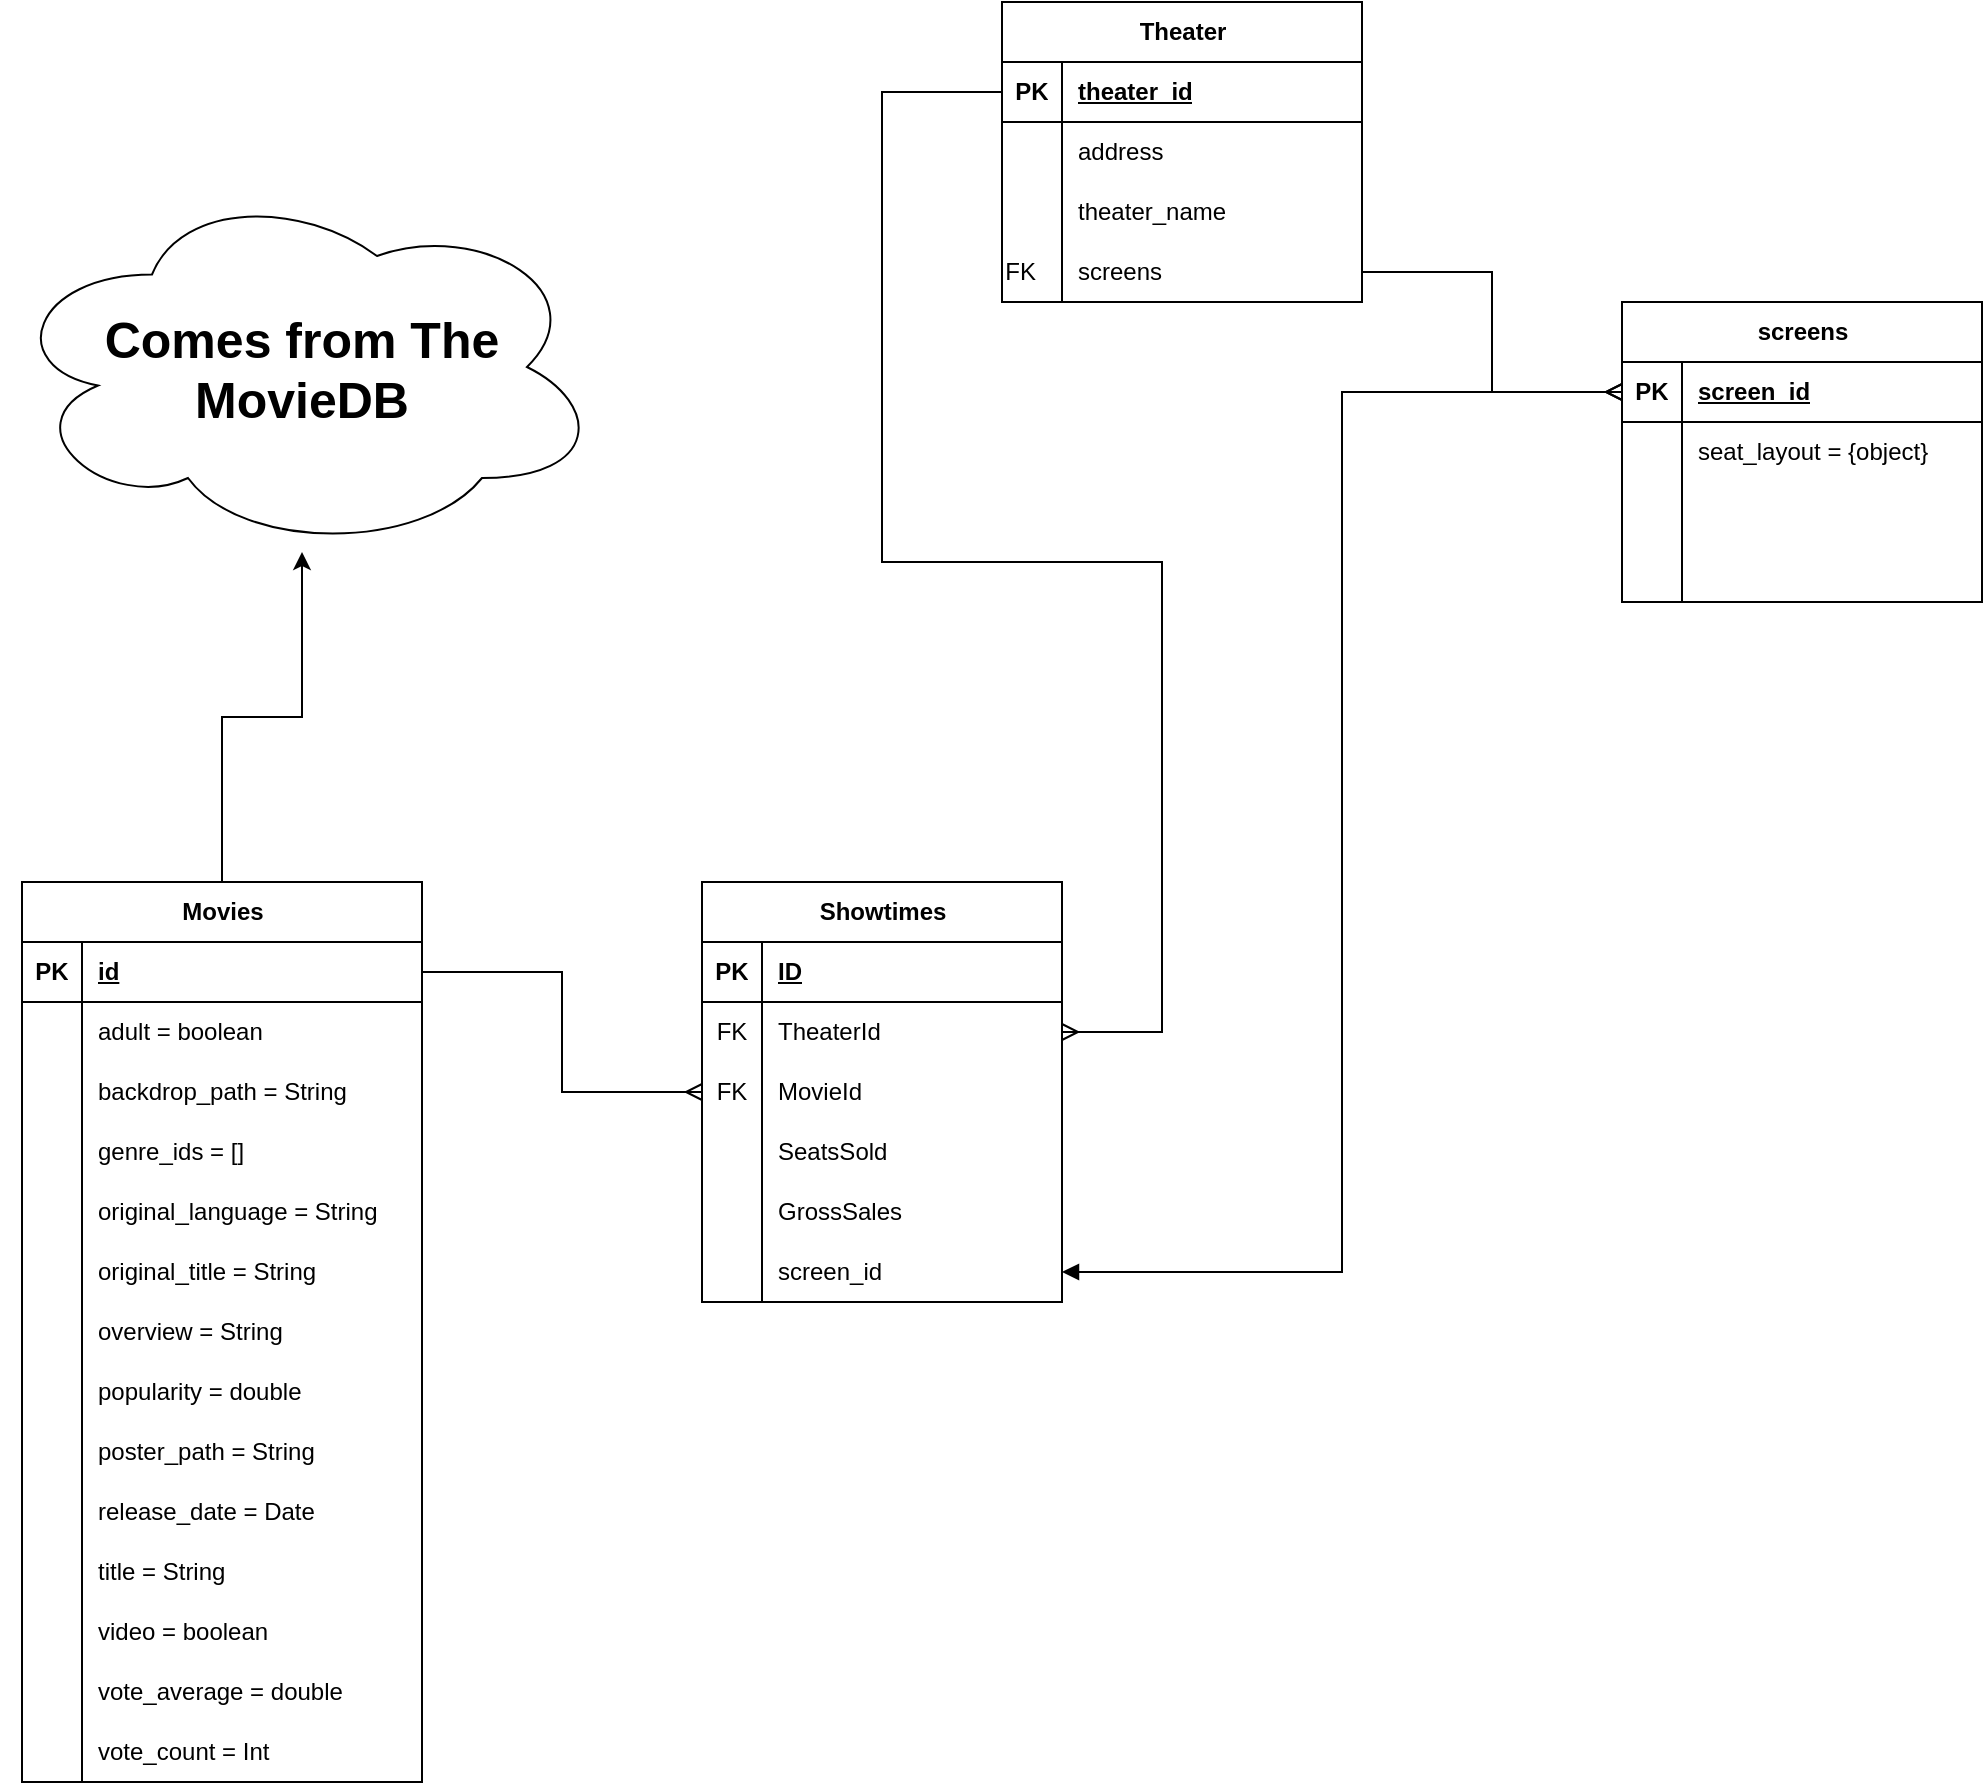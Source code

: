 <mxfile version="24.2.5" type="device">
  <diagram name="Page-1" id="QpvWh_QjwEWvt12I-sZH">
    <mxGraphModel dx="4634" dy="1267" grid="0" gridSize="10" guides="1" tooltips="1" connect="1" arrows="1" fold="1" page="0" pageScale="1" pageWidth="850" pageHeight="1100" background="none" math="0" shadow="0">
      <root>
        <mxCell id="0" />
        <mxCell id="1" parent="0" />
        <mxCell id="s5qVHRMN2HuCOGsl6gpv-1" value="Showtimes" style="shape=table;startSize=30;container=1;collapsible=1;childLayout=tableLayout;fixedRows=1;rowLines=0;fontStyle=1;align=center;resizeLast=1;html=1;" parent="1" vertex="1">
          <mxGeometry x="410" y="460" width="180" height="210" as="geometry">
            <mxRectangle x="340" y="310" width="100" height="30" as="alternateBounds" />
          </mxGeometry>
        </mxCell>
        <mxCell id="s5qVHRMN2HuCOGsl6gpv-2" value="" style="shape=tableRow;horizontal=0;startSize=0;swimlaneHead=0;swimlaneBody=0;fillColor=none;collapsible=0;dropTarget=0;points=[[0,0.5],[1,0.5]];portConstraint=eastwest;top=0;left=0;right=0;bottom=1;" parent="s5qVHRMN2HuCOGsl6gpv-1" vertex="1">
          <mxGeometry y="30" width="180" height="30" as="geometry" />
        </mxCell>
        <mxCell id="s5qVHRMN2HuCOGsl6gpv-3" value="PK" style="shape=partialRectangle;connectable=0;fillColor=none;top=0;left=0;bottom=0;right=0;fontStyle=1;overflow=hidden;whiteSpace=wrap;html=1;" parent="s5qVHRMN2HuCOGsl6gpv-2" vertex="1">
          <mxGeometry width="30" height="30" as="geometry">
            <mxRectangle width="30" height="30" as="alternateBounds" />
          </mxGeometry>
        </mxCell>
        <mxCell id="s5qVHRMN2HuCOGsl6gpv-4" value="ID" style="shape=partialRectangle;connectable=0;fillColor=none;top=0;left=0;bottom=0;right=0;align=left;spacingLeft=6;fontStyle=5;overflow=hidden;whiteSpace=wrap;html=1;" parent="s5qVHRMN2HuCOGsl6gpv-2" vertex="1">
          <mxGeometry x="30" width="150" height="30" as="geometry">
            <mxRectangle width="150" height="30" as="alternateBounds" />
          </mxGeometry>
        </mxCell>
        <mxCell id="s5qVHRMN2HuCOGsl6gpv-5" value="" style="shape=tableRow;horizontal=0;startSize=0;swimlaneHead=0;swimlaneBody=0;fillColor=none;collapsible=0;dropTarget=0;points=[[0,0.5],[1,0.5]];portConstraint=eastwest;top=0;left=0;right=0;bottom=0;" parent="s5qVHRMN2HuCOGsl6gpv-1" vertex="1">
          <mxGeometry y="60" width="180" height="30" as="geometry" />
        </mxCell>
        <mxCell id="s5qVHRMN2HuCOGsl6gpv-6" value="FK" style="shape=partialRectangle;connectable=0;fillColor=none;top=0;left=0;bottom=0;right=0;editable=1;overflow=hidden;whiteSpace=wrap;html=1;" parent="s5qVHRMN2HuCOGsl6gpv-5" vertex="1">
          <mxGeometry width="30" height="30" as="geometry">
            <mxRectangle width="30" height="30" as="alternateBounds" />
          </mxGeometry>
        </mxCell>
        <mxCell id="s5qVHRMN2HuCOGsl6gpv-7" value="TheaterId" style="shape=partialRectangle;connectable=0;fillColor=none;top=0;left=0;bottom=0;right=0;align=left;spacingLeft=6;overflow=hidden;whiteSpace=wrap;html=1;" parent="s5qVHRMN2HuCOGsl6gpv-5" vertex="1">
          <mxGeometry x="30" width="150" height="30" as="geometry">
            <mxRectangle width="150" height="30" as="alternateBounds" />
          </mxGeometry>
        </mxCell>
        <mxCell id="s5qVHRMN2HuCOGsl6gpv-8" value="" style="shape=tableRow;horizontal=0;startSize=0;swimlaneHead=0;swimlaneBody=0;fillColor=none;collapsible=0;dropTarget=0;points=[[0,0.5],[1,0.5]];portConstraint=eastwest;top=0;left=0;right=0;bottom=0;" parent="s5qVHRMN2HuCOGsl6gpv-1" vertex="1">
          <mxGeometry y="90" width="180" height="30" as="geometry" />
        </mxCell>
        <mxCell id="s5qVHRMN2HuCOGsl6gpv-9" value="FK" style="shape=partialRectangle;connectable=0;fillColor=none;top=0;left=0;bottom=0;right=0;editable=1;overflow=hidden;whiteSpace=wrap;html=1;" parent="s5qVHRMN2HuCOGsl6gpv-8" vertex="1">
          <mxGeometry width="30" height="30" as="geometry">
            <mxRectangle width="30" height="30" as="alternateBounds" />
          </mxGeometry>
        </mxCell>
        <mxCell id="s5qVHRMN2HuCOGsl6gpv-10" value="MovieId" style="shape=partialRectangle;connectable=0;fillColor=none;top=0;left=0;bottom=0;right=0;align=left;spacingLeft=6;overflow=hidden;whiteSpace=wrap;html=1;" parent="s5qVHRMN2HuCOGsl6gpv-8" vertex="1">
          <mxGeometry x="30" width="150" height="30" as="geometry">
            <mxRectangle width="150" height="30" as="alternateBounds" />
          </mxGeometry>
        </mxCell>
        <object label="" Theater="" id="s5qVHRMN2HuCOGsl6gpv-11">
          <mxCell style="shape=tableRow;horizontal=0;startSize=0;swimlaneHead=0;swimlaneBody=0;fillColor=none;collapsible=0;dropTarget=0;points=[[0,0.5],[1,0.5]];portConstraint=eastwest;top=0;left=0;right=0;bottom=0;" parent="s5qVHRMN2HuCOGsl6gpv-1" vertex="1">
            <mxGeometry y="120" width="180" height="30" as="geometry" />
          </mxCell>
        </object>
        <mxCell id="s5qVHRMN2HuCOGsl6gpv-12" value="" style="shape=partialRectangle;connectable=0;fillColor=none;top=0;left=0;bottom=0;right=0;editable=1;overflow=hidden;whiteSpace=wrap;html=1;" parent="s5qVHRMN2HuCOGsl6gpv-11" vertex="1">
          <mxGeometry width="30" height="30" as="geometry">
            <mxRectangle width="30" height="30" as="alternateBounds" />
          </mxGeometry>
        </mxCell>
        <mxCell id="s5qVHRMN2HuCOGsl6gpv-13" value="SeatsSold" style="shape=partialRectangle;connectable=0;fillColor=none;top=0;left=0;bottom=0;right=0;align=left;spacingLeft=6;overflow=hidden;whiteSpace=wrap;html=1;" parent="s5qVHRMN2HuCOGsl6gpv-11" vertex="1">
          <mxGeometry x="30" width="150" height="30" as="geometry">
            <mxRectangle width="150" height="30" as="alternateBounds" />
          </mxGeometry>
        </mxCell>
        <object label="" Theater="" id="s5qVHRMN2HuCOGsl6gpv-28">
          <mxCell style="shape=tableRow;horizontal=0;startSize=0;swimlaneHead=0;swimlaneBody=0;fillColor=none;collapsible=0;dropTarget=0;points=[[0,0.5],[1,0.5]];portConstraint=eastwest;top=0;left=0;right=0;bottom=0;" parent="s5qVHRMN2HuCOGsl6gpv-1" vertex="1">
            <mxGeometry y="150" width="180" height="30" as="geometry" />
          </mxCell>
        </object>
        <mxCell id="s5qVHRMN2HuCOGsl6gpv-29" value="" style="shape=partialRectangle;connectable=0;fillColor=none;top=0;left=0;bottom=0;right=0;editable=1;overflow=hidden;whiteSpace=wrap;html=1;" parent="s5qVHRMN2HuCOGsl6gpv-28" vertex="1">
          <mxGeometry width="30" height="30" as="geometry">
            <mxRectangle width="30" height="30" as="alternateBounds" />
          </mxGeometry>
        </mxCell>
        <mxCell id="s5qVHRMN2HuCOGsl6gpv-30" value="GrossSales" style="shape=partialRectangle;connectable=0;fillColor=none;top=0;left=0;bottom=0;right=0;align=left;spacingLeft=6;overflow=hidden;whiteSpace=wrap;html=1;" parent="s5qVHRMN2HuCOGsl6gpv-28" vertex="1">
          <mxGeometry x="30" width="150" height="30" as="geometry">
            <mxRectangle width="150" height="30" as="alternateBounds" />
          </mxGeometry>
        </mxCell>
        <object label="" Theater="" id="s5qVHRMN2HuCOGsl6gpv-97">
          <mxCell style="shape=tableRow;horizontal=0;startSize=0;swimlaneHead=0;swimlaneBody=0;fillColor=none;collapsible=0;dropTarget=0;points=[[0,0.5],[1,0.5]];portConstraint=eastwest;top=0;left=0;right=0;bottom=0;" parent="s5qVHRMN2HuCOGsl6gpv-1" vertex="1">
            <mxGeometry y="180" width="180" height="30" as="geometry" />
          </mxCell>
        </object>
        <mxCell id="s5qVHRMN2HuCOGsl6gpv-98" value="" style="shape=partialRectangle;connectable=0;fillColor=none;top=0;left=0;bottom=0;right=0;editable=1;overflow=hidden;whiteSpace=wrap;html=1;" parent="s5qVHRMN2HuCOGsl6gpv-97" vertex="1">
          <mxGeometry width="30" height="30" as="geometry">
            <mxRectangle width="30" height="30" as="alternateBounds" />
          </mxGeometry>
        </mxCell>
        <mxCell id="s5qVHRMN2HuCOGsl6gpv-99" value="screen_id" style="shape=partialRectangle;connectable=0;fillColor=none;top=0;left=0;bottom=0;right=0;align=left;spacingLeft=6;overflow=hidden;whiteSpace=wrap;html=1;" parent="s5qVHRMN2HuCOGsl6gpv-97" vertex="1">
          <mxGeometry x="30" width="150" height="30" as="geometry">
            <mxRectangle width="150" height="30" as="alternateBounds" />
          </mxGeometry>
        </mxCell>
        <mxCell id="s5qVHRMN2HuCOGsl6gpv-118" value="" style="edgeStyle=orthogonalEdgeStyle;rounded=0;orthogonalLoop=1;jettySize=auto;html=1;" parent="1" source="s5qVHRMN2HuCOGsl6gpv-14" target="s5qVHRMN2HuCOGsl6gpv-117" edge="1">
          <mxGeometry relative="1" as="geometry" />
        </mxCell>
        <mxCell id="s5qVHRMN2HuCOGsl6gpv-14" value="Movies" style="shape=table;startSize=30;container=1;collapsible=1;childLayout=tableLayout;fixedRows=1;rowLines=0;fontStyle=1;align=center;resizeLast=1;html=1;" parent="1" vertex="1">
          <mxGeometry x="70" y="460" width="200" height="450" as="geometry">
            <mxRectangle x="340" y="310" width="100" height="30" as="alternateBounds" />
          </mxGeometry>
        </mxCell>
        <mxCell id="s5qVHRMN2HuCOGsl6gpv-15" value="" style="shape=tableRow;horizontal=0;startSize=0;swimlaneHead=0;swimlaneBody=0;fillColor=none;collapsible=0;dropTarget=0;points=[[0,0.5],[1,0.5]];portConstraint=eastwest;top=0;left=0;right=0;bottom=1;" parent="s5qVHRMN2HuCOGsl6gpv-14" vertex="1">
          <mxGeometry y="30" width="200" height="30" as="geometry" />
        </mxCell>
        <mxCell id="s5qVHRMN2HuCOGsl6gpv-16" value="PK" style="shape=partialRectangle;connectable=0;fillColor=none;top=0;left=0;bottom=0;right=0;fontStyle=1;overflow=hidden;whiteSpace=wrap;html=1;" parent="s5qVHRMN2HuCOGsl6gpv-15" vertex="1">
          <mxGeometry width="30" height="30" as="geometry">
            <mxRectangle width="30" height="30" as="alternateBounds" />
          </mxGeometry>
        </mxCell>
        <mxCell id="s5qVHRMN2HuCOGsl6gpv-17" value="id" style="shape=partialRectangle;connectable=0;fillColor=none;top=0;left=0;bottom=0;right=0;align=left;spacingLeft=6;fontStyle=5;overflow=hidden;whiteSpace=wrap;html=1;" parent="s5qVHRMN2HuCOGsl6gpv-15" vertex="1">
          <mxGeometry x="30" width="170" height="30" as="geometry">
            <mxRectangle width="170" height="30" as="alternateBounds" />
          </mxGeometry>
        </mxCell>
        <mxCell id="s5qVHRMN2HuCOGsl6gpv-18" value="" style="shape=tableRow;horizontal=0;startSize=0;swimlaneHead=0;swimlaneBody=0;fillColor=none;collapsible=0;dropTarget=0;points=[[0,0.5],[1,0.5]];portConstraint=eastwest;top=0;left=0;right=0;bottom=0;" parent="s5qVHRMN2HuCOGsl6gpv-14" vertex="1">
          <mxGeometry y="60" width="200" height="30" as="geometry" />
        </mxCell>
        <mxCell id="s5qVHRMN2HuCOGsl6gpv-19" value="" style="shape=partialRectangle;connectable=0;fillColor=none;top=0;left=0;bottom=0;right=0;editable=1;overflow=hidden;whiteSpace=wrap;html=1;" parent="s5qVHRMN2HuCOGsl6gpv-18" vertex="1">
          <mxGeometry width="30" height="30" as="geometry">
            <mxRectangle width="30" height="30" as="alternateBounds" />
          </mxGeometry>
        </mxCell>
        <mxCell id="s5qVHRMN2HuCOGsl6gpv-20" value="adult = boolean" style="shape=partialRectangle;connectable=0;fillColor=none;top=0;left=0;bottom=0;right=0;align=left;spacingLeft=6;overflow=hidden;whiteSpace=wrap;html=1;" parent="s5qVHRMN2HuCOGsl6gpv-18" vertex="1">
          <mxGeometry x="30" width="170" height="30" as="geometry">
            <mxRectangle width="170" height="30" as="alternateBounds" />
          </mxGeometry>
        </mxCell>
        <mxCell id="s5qVHRMN2HuCOGsl6gpv-21" value="" style="shape=tableRow;horizontal=0;startSize=0;swimlaneHead=0;swimlaneBody=0;fillColor=none;collapsible=0;dropTarget=0;points=[[0,0.5],[1,0.5]];portConstraint=eastwest;top=0;left=0;right=0;bottom=0;" parent="s5qVHRMN2HuCOGsl6gpv-14" vertex="1">
          <mxGeometry y="90" width="200" height="30" as="geometry" />
        </mxCell>
        <mxCell id="s5qVHRMN2HuCOGsl6gpv-22" value="" style="shape=partialRectangle;connectable=0;fillColor=none;top=0;left=0;bottom=0;right=0;editable=1;overflow=hidden;whiteSpace=wrap;html=1;" parent="s5qVHRMN2HuCOGsl6gpv-21" vertex="1">
          <mxGeometry width="30" height="30" as="geometry">
            <mxRectangle width="30" height="30" as="alternateBounds" />
          </mxGeometry>
        </mxCell>
        <mxCell id="s5qVHRMN2HuCOGsl6gpv-23" value="backdrop_path = String" style="shape=partialRectangle;connectable=0;fillColor=none;top=0;left=0;bottom=0;right=0;align=left;spacingLeft=6;overflow=hidden;whiteSpace=wrap;html=1;" parent="s5qVHRMN2HuCOGsl6gpv-21" vertex="1">
          <mxGeometry x="30" width="170" height="30" as="geometry">
            <mxRectangle width="170" height="30" as="alternateBounds" />
          </mxGeometry>
        </mxCell>
        <object label="" Theater="" id="s5qVHRMN2HuCOGsl6gpv-24">
          <mxCell style="shape=tableRow;horizontal=0;startSize=0;swimlaneHead=0;swimlaneBody=0;fillColor=none;collapsible=0;dropTarget=0;points=[[0,0.5],[1,0.5]];portConstraint=eastwest;top=0;left=0;right=0;bottom=0;" parent="s5qVHRMN2HuCOGsl6gpv-14" vertex="1">
            <mxGeometry y="120" width="200" height="30" as="geometry" />
          </mxCell>
        </object>
        <mxCell id="s5qVHRMN2HuCOGsl6gpv-25" value="" style="shape=partialRectangle;connectable=0;fillColor=none;top=0;left=0;bottom=0;right=0;editable=1;overflow=hidden;whiteSpace=wrap;html=1;" parent="s5qVHRMN2HuCOGsl6gpv-24" vertex="1">
          <mxGeometry width="30" height="30" as="geometry">
            <mxRectangle width="30" height="30" as="alternateBounds" />
          </mxGeometry>
        </mxCell>
        <mxCell id="s5qVHRMN2HuCOGsl6gpv-26" value="genre_ids = []" style="shape=partialRectangle;connectable=0;fillColor=none;top=0;left=0;bottom=0;right=0;align=left;spacingLeft=6;overflow=hidden;whiteSpace=wrap;html=1;" parent="s5qVHRMN2HuCOGsl6gpv-24" vertex="1">
          <mxGeometry x="30" width="170" height="30" as="geometry">
            <mxRectangle width="170" height="30" as="alternateBounds" />
          </mxGeometry>
        </mxCell>
        <object label="" Theater="" id="s5qVHRMN2HuCOGsl6gpv-31">
          <mxCell style="shape=tableRow;horizontal=0;startSize=0;swimlaneHead=0;swimlaneBody=0;fillColor=none;collapsible=0;dropTarget=0;points=[[0,0.5],[1,0.5]];portConstraint=eastwest;top=0;left=0;right=0;bottom=0;" parent="s5qVHRMN2HuCOGsl6gpv-14" vertex="1">
            <mxGeometry y="150" width="200" height="30" as="geometry" />
          </mxCell>
        </object>
        <mxCell id="s5qVHRMN2HuCOGsl6gpv-32" value="" style="shape=partialRectangle;connectable=0;fillColor=none;top=0;left=0;bottom=0;right=0;editable=1;overflow=hidden;whiteSpace=wrap;html=1;" parent="s5qVHRMN2HuCOGsl6gpv-31" vertex="1">
          <mxGeometry width="30" height="30" as="geometry">
            <mxRectangle width="30" height="30" as="alternateBounds" />
          </mxGeometry>
        </mxCell>
        <mxCell id="s5qVHRMN2HuCOGsl6gpv-33" value="original_language = String" style="shape=partialRectangle;connectable=0;fillColor=none;top=0;left=0;bottom=0;right=0;align=left;spacingLeft=6;overflow=hidden;whiteSpace=wrap;html=1;" parent="s5qVHRMN2HuCOGsl6gpv-31" vertex="1">
          <mxGeometry x="30" width="170" height="30" as="geometry">
            <mxRectangle width="170" height="30" as="alternateBounds" />
          </mxGeometry>
        </mxCell>
        <object label="" Theater="" id="s5qVHRMN2HuCOGsl6gpv-34">
          <mxCell style="shape=tableRow;horizontal=0;startSize=0;swimlaneHead=0;swimlaneBody=0;fillColor=none;collapsible=0;dropTarget=0;points=[[0,0.5],[1,0.5]];portConstraint=eastwest;top=0;left=0;right=0;bottom=0;" parent="s5qVHRMN2HuCOGsl6gpv-14" vertex="1">
            <mxGeometry y="180" width="200" height="30" as="geometry" />
          </mxCell>
        </object>
        <mxCell id="s5qVHRMN2HuCOGsl6gpv-35" value="" style="shape=partialRectangle;connectable=0;fillColor=none;top=0;left=0;bottom=0;right=0;editable=1;overflow=hidden;whiteSpace=wrap;html=1;" parent="s5qVHRMN2HuCOGsl6gpv-34" vertex="1">
          <mxGeometry width="30" height="30" as="geometry">
            <mxRectangle width="30" height="30" as="alternateBounds" />
          </mxGeometry>
        </mxCell>
        <mxCell id="s5qVHRMN2HuCOGsl6gpv-36" value="original_title = String" style="shape=partialRectangle;connectable=0;fillColor=none;top=0;left=0;bottom=0;right=0;align=left;spacingLeft=6;overflow=hidden;whiteSpace=wrap;html=1;" parent="s5qVHRMN2HuCOGsl6gpv-34" vertex="1">
          <mxGeometry x="30" width="170" height="30" as="geometry">
            <mxRectangle width="170" height="30" as="alternateBounds" />
          </mxGeometry>
        </mxCell>
        <object label="" Theater="" id="s5qVHRMN2HuCOGsl6gpv-37">
          <mxCell style="shape=tableRow;horizontal=0;startSize=0;swimlaneHead=0;swimlaneBody=0;fillColor=none;collapsible=0;dropTarget=0;points=[[0,0.5],[1,0.5]];portConstraint=eastwest;top=0;left=0;right=0;bottom=0;" parent="s5qVHRMN2HuCOGsl6gpv-14" vertex="1">
            <mxGeometry y="210" width="200" height="30" as="geometry" />
          </mxCell>
        </object>
        <mxCell id="s5qVHRMN2HuCOGsl6gpv-38" value="" style="shape=partialRectangle;connectable=0;fillColor=none;top=0;left=0;bottom=0;right=0;editable=1;overflow=hidden;whiteSpace=wrap;html=1;" parent="s5qVHRMN2HuCOGsl6gpv-37" vertex="1">
          <mxGeometry width="30" height="30" as="geometry">
            <mxRectangle width="30" height="30" as="alternateBounds" />
          </mxGeometry>
        </mxCell>
        <mxCell id="s5qVHRMN2HuCOGsl6gpv-39" value="overview = String" style="shape=partialRectangle;connectable=0;fillColor=none;top=0;left=0;bottom=0;right=0;align=left;spacingLeft=6;overflow=hidden;whiteSpace=wrap;html=1;" parent="s5qVHRMN2HuCOGsl6gpv-37" vertex="1">
          <mxGeometry x="30" width="170" height="30" as="geometry">
            <mxRectangle width="170" height="30" as="alternateBounds" />
          </mxGeometry>
        </mxCell>
        <object label="" Theater="" id="s5qVHRMN2HuCOGsl6gpv-40">
          <mxCell style="shape=tableRow;horizontal=0;startSize=0;swimlaneHead=0;swimlaneBody=0;fillColor=none;collapsible=0;dropTarget=0;points=[[0,0.5],[1,0.5]];portConstraint=eastwest;top=0;left=0;right=0;bottom=0;" parent="s5qVHRMN2HuCOGsl6gpv-14" vertex="1">
            <mxGeometry y="240" width="200" height="30" as="geometry" />
          </mxCell>
        </object>
        <mxCell id="s5qVHRMN2HuCOGsl6gpv-41" value="" style="shape=partialRectangle;connectable=0;fillColor=none;top=0;left=0;bottom=0;right=0;editable=1;overflow=hidden;whiteSpace=wrap;html=1;" parent="s5qVHRMN2HuCOGsl6gpv-40" vertex="1">
          <mxGeometry width="30" height="30" as="geometry">
            <mxRectangle width="30" height="30" as="alternateBounds" />
          </mxGeometry>
        </mxCell>
        <mxCell id="s5qVHRMN2HuCOGsl6gpv-42" value="popularity = double" style="shape=partialRectangle;connectable=0;fillColor=none;top=0;left=0;bottom=0;right=0;align=left;spacingLeft=6;overflow=hidden;whiteSpace=wrap;html=1;" parent="s5qVHRMN2HuCOGsl6gpv-40" vertex="1">
          <mxGeometry x="30" width="170" height="30" as="geometry">
            <mxRectangle width="170" height="30" as="alternateBounds" />
          </mxGeometry>
        </mxCell>
        <object label="" Theater="" id="s5qVHRMN2HuCOGsl6gpv-43">
          <mxCell style="shape=tableRow;horizontal=0;startSize=0;swimlaneHead=0;swimlaneBody=0;fillColor=none;collapsible=0;dropTarget=0;points=[[0,0.5],[1,0.5]];portConstraint=eastwest;top=0;left=0;right=0;bottom=0;" parent="s5qVHRMN2HuCOGsl6gpv-14" vertex="1">
            <mxGeometry y="270" width="200" height="30" as="geometry" />
          </mxCell>
        </object>
        <mxCell id="s5qVHRMN2HuCOGsl6gpv-44" value="" style="shape=partialRectangle;connectable=0;fillColor=none;top=0;left=0;bottom=0;right=0;editable=1;overflow=hidden;whiteSpace=wrap;html=1;" parent="s5qVHRMN2HuCOGsl6gpv-43" vertex="1">
          <mxGeometry width="30" height="30" as="geometry">
            <mxRectangle width="30" height="30" as="alternateBounds" />
          </mxGeometry>
        </mxCell>
        <mxCell id="s5qVHRMN2HuCOGsl6gpv-45" value="poster_path = String" style="shape=partialRectangle;connectable=0;fillColor=none;top=0;left=0;bottom=0;right=0;align=left;spacingLeft=6;overflow=hidden;whiteSpace=wrap;html=1;" parent="s5qVHRMN2HuCOGsl6gpv-43" vertex="1">
          <mxGeometry x="30" width="170" height="30" as="geometry">
            <mxRectangle width="170" height="30" as="alternateBounds" />
          </mxGeometry>
        </mxCell>
        <object label="" Theater="" id="s5qVHRMN2HuCOGsl6gpv-46">
          <mxCell style="shape=tableRow;horizontal=0;startSize=0;swimlaneHead=0;swimlaneBody=0;fillColor=none;collapsible=0;dropTarget=0;points=[[0,0.5],[1,0.5]];portConstraint=eastwest;top=0;left=0;right=0;bottom=0;" parent="s5qVHRMN2HuCOGsl6gpv-14" vertex="1">
            <mxGeometry y="300" width="200" height="30" as="geometry" />
          </mxCell>
        </object>
        <mxCell id="s5qVHRMN2HuCOGsl6gpv-47" value="" style="shape=partialRectangle;connectable=0;fillColor=none;top=0;left=0;bottom=0;right=0;editable=1;overflow=hidden;whiteSpace=wrap;html=1;" parent="s5qVHRMN2HuCOGsl6gpv-46" vertex="1">
          <mxGeometry width="30" height="30" as="geometry">
            <mxRectangle width="30" height="30" as="alternateBounds" />
          </mxGeometry>
        </mxCell>
        <mxCell id="s5qVHRMN2HuCOGsl6gpv-48" value="release_date = Date" style="shape=partialRectangle;connectable=0;fillColor=none;top=0;left=0;bottom=0;right=0;align=left;spacingLeft=6;overflow=hidden;whiteSpace=wrap;html=1;" parent="s5qVHRMN2HuCOGsl6gpv-46" vertex="1">
          <mxGeometry x="30" width="170" height="30" as="geometry">
            <mxRectangle width="170" height="30" as="alternateBounds" />
          </mxGeometry>
        </mxCell>
        <object label="" Theater="" id="s5qVHRMN2HuCOGsl6gpv-49">
          <mxCell style="shape=tableRow;horizontal=0;startSize=0;swimlaneHead=0;swimlaneBody=0;fillColor=none;collapsible=0;dropTarget=0;points=[[0,0.5],[1,0.5]];portConstraint=eastwest;top=0;left=0;right=0;bottom=0;" parent="s5qVHRMN2HuCOGsl6gpv-14" vertex="1">
            <mxGeometry y="330" width="200" height="30" as="geometry" />
          </mxCell>
        </object>
        <mxCell id="s5qVHRMN2HuCOGsl6gpv-50" value="" style="shape=partialRectangle;connectable=0;fillColor=none;top=0;left=0;bottom=0;right=0;editable=1;overflow=hidden;whiteSpace=wrap;html=1;" parent="s5qVHRMN2HuCOGsl6gpv-49" vertex="1">
          <mxGeometry width="30" height="30" as="geometry">
            <mxRectangle width="30" height="30" as="alternateBounds" />
          </mxGeometry>
        </mxCell>
        <mxCell id="s5qVHRMN2HuCOGsl6gpv-51" value="title = String" style="shape=partialRectangle;connectable=0;fillColor=none;top=0;left=0;bottom=0;right=0;align=left;spacingLeft=6;overflow=hidden;whiteSpace=wrap;html=1;" parent="s5qVHRMN2HuCOGsl6gpv-49" vertex="1">
          <mxGeometry x="30" width="170" height="30" as="geometry">
            <mxRectangle width="170" height="30" as="alternateBounds" />
          </mxGeometry>
        </mxCell>
        <object label="" Theater="" id="s5qVHRMN2HuCOGsl6gpv-52">
          <mxCell style="shape=tableRow;horizontal=0;startSize=0;swimlaneHead=0;swimlaneBody=0;fillColor=none;collapsible=0;dropTarget=0;points=[[0,0.5],[1,0.5]];portConstraint=eastwest;top=0;left=0;right=0;bottom=0;" parent="s5qVHRMN2HuCOGsl6gpv-14" vertex="1">
            <mxGeometry y="360" width="200" height="30" as="geometry" />
          </mxCell>
        </object>
        <mxCell id="s5qVHRMN2HuCOGsl6gpv-53" value="" style="shape=partialRectangle;connectable=0;fillColor=none;top=0;left=0;bottom=0;right=0;editable=1;overflow=hidden;whiteSpace=wrap;html=1;" parent="s5qVHRMN2HuCOGsl6gpv-52" vertex="1">
          <mxGeometry width="30" height="30" as="geometry">
            <mxRectangle width="30" height="30" as="alternateBounds" />
          </mxGeometry>
        </mxCell>
        <mxCell id="s5qVHRMN2HuCOGsl6gpv-54" value="video = boolean" style="shape=partialRectangle;connectable=0;fillColor=none;top=0;left=0;bottom=0;right=0;align=left;spacingLeft=6;overflow=hidden;whiteSpace=wrap;html=1;" parent="s5qVHRMN2HuCOGsl6gpv-52" vertex="1">
          <mxGeometry x="30" width="170" height="30" as="geometry">
            <mxRectangle width="170" height="30" as="alternateBounds" />
          </mxGeometry>
        </mxCell>
        <object label="" Theater="" id="s5qVHRMN2HuCOGsl6gpv-55">
          <mxCell style="shape=tableRow;horizontal=0;startSize=0;swimlaneHead=0;swimlaneBody=0;fillColor=none;collapsible=0;dropTarget=0;points=[[0,0.5],[1,0.5]];portConstraint=eastwest;top=0;left=0;right=0;bottom=0;" parent="s5qVHRMN2HuCOGsl6gpv-14" vertex="1">
            <mxGeometry y="390" width="200" height="30" as="geometry" />
          </mxCell>
        </object>
        <mxCell id="s5qVHRMN2HuCOGsl6gpv-56" value="" style="shape=partialRectangle;connectable=0;fillColor=none;top=0;left=0;bottom=0;right=0;editable=1;overflow=hidden;whiteSpace=wrap;html=1;" parent="s5qVHRMN2HuCOGsl6gpv-55" vertex="1">
          <mxGeometry width="30" height="30" as="geometry">
            <mxRectangle width="30" height="30" as="alternateBounds" />
          </mxGeometry>
        </mxCell>
        <mxCell id="s5qVHRMN2HuCOGsl6gpv-57" value="vote_average = double" style="shape=partialRectangle;connectable=0;fillColor=none;top=0;left=0;bottom=0;right=0;align=left;spacingLeft=6;overflow=hidden;whiteSpace=wrap;html=1;" parent="s5qVHRMN2HuCOGsl6gpv-55" vertex="1">
          <mxGeometry x="30" width="170" height="30" as="geometry">
            <mxRectangle width="170" height="30" as="alternateBounds" />
          </mxGeometry>
        </mxCell>
        <object label="" Theater="" id="s5qVHRMN2HuCOGsl6gpv-58">
          <mxCell style="shape=tableRow;horizontal=0;startSize=0;swimlaneHead=0;swimlaneBody=0;fillColor=none;collapsible=0;dropTarget=0;points=[[0,0.5],[1,0.5]];portConstraint=eastwest;top=0;left=0;right=0;bottom=0;" parent="s5qVHRMN2HuCOGsl6gpv-14" vertex="1">
            <mxGeometry y="420" width="200" height="30" as="geometry" />
          </mxCell>
        </object>
        <mxCell id="s5qVHRMN2HuCOGsl6gpv-59" value="" style="shape=partialRectangle;connectable=0;fillColor=none;top=0;left=0;bottom=0;right=0;editable=1;overflow=hidden;whiteSpace=wrap;html=1;" parent="s5qVHRMN2HuCOGsl6gpv-58" vertex="1">
          <mxGeometry width="30" height="30" as="geometry">
            <mxRectangle width="30" height="30" as="alternateBounds" />
          </mxGeometry>
        </mxCell>
        <mxCell id="s5qVHRMN2HuCOGsl6gpv-60" value="vote_count = Int" style="shape=partialRectangle;connectable=0;fillColor=none;top=0;left=0;bottom=0;right=0;align=left;spacingLeft=6;overflow=hidden;whiteSpace=wrap;html=1;" parent="s5qVHRMN2HuCOGsl6gpv-58" vertex="1">
          <mxGeometry x="30" width="170" height="30" as="geometry">
            <mxRectangle width="170" height="30" as="alternateBounds" />
          </mxGeometry>
        </mxCell>
        <mxCell id="s5qVHRMN2HuCOGsl6gpv-67" value="Theater" style="shape=table;startSize=30;container=1;collapsible=1;childLayout=tableLayout;fixedRows=1;rowLines=0;fontStyle=1;align=center;resizeLast=1;html=1;" parent="1" vertex="1">
          <mxGeometry x="560" y="20" width="180" height="150" as="geometry" />
        </mxCell>
        <mxCell id="s5qVHRMN2HuCOGsl6gpv-68" value="" style="shape=tableRow;horizontal=0;startSize=0;swimlaneHead=0;swimlaneBody=0;fillColor=none;collapsible=0;dropTarget=0;points=[[0,0.5],[1,0.5]];portConstraint=eastwest;top=0;left=0;right=0;bottom=1;" parent="s5qVHRMN2HuCOGsl6gpv-67" vertex="1">
          <mxGeometry y="30" width="180" height="30" as="geometry" />
        </mxCell>
        <mxCell id="s5qVHRMN2HuCOGsl6gpv-69" value="PK" style="shape=partialRectangle;connectable=0;fillColor=none;top=0;left=0;bottom=0;right=0;fontStyle=1;overflow=hidden;whiteSpace=wrap;html=1;" parent="s5qVHRMN2HuCOGsl6gpv-68" vertex="1">
          <mxGeometry width="30" height="30" as="geometry">
            <mxRectangle width="30" height="30" as="alternateBounds" />
          </mxGeometry>
        </mxCell>
        <mxCell id="s5qVHRMN2HuCOGsl6gpv-70" value="theater_id" style="shape=partialRectangle;connectable=0;fillColor=none;top=0;left=0;bottom=0;right=0;align=left;spacingLeft=6;fontStyle=5;overflow=hidden;whiteSpace=wrap;html=1;" parent="s5qVHRMN2HuCOGsl6gpv-68" vertex="1">
          <mxGeometry x="30" width="150" height="30" as="geometry">
            <mxRectangle width="150" height="30" as="alternateBounds" />
          </mxGeometry>
        </mxCell>
        <mxCell id="s5qVHRMN2HuCOGsl6gpv-74" value="" style="shape=tableRow;horizontal=0;startSize=0;swimlaneHead=0;swimlaneBody=0;fillColor=none;collapsible=0;dropTarget=0;points=[[0,0.5],[1,0.5]];portConstraint=eastwest;top=0;left=0;right=0;bottom=0;" parent="s5qVHRMN2HuCOGsl6gpv-67" vertex="1">
          <mxGeometry y="60" width="180" height="30" as="geometry" />
        </mxCell>
        <mxCell id="s5qVHRMN2HuCOGsl6gpv-75" value="" style="shape=partialRectangle;connectable=0;fillColor=none;top=0;left=0;bottom=0;right=0;editable=1;overflow=hidden;whiteSpace=wrap;html=1;" parent="s5qVHRMN2HuCOGsl6gpv-74" vertex="1">
          <mxGeometry width="30" height="30" as="geometry">
            <mxRectangle width="30" height="30" as="alternateBounds" />
          </mxGeometry>
        </mxCell>
        <mxCell id="s5qVHRMN2HuCOGsl6gpv-76" value="address" style="shape=partialRectangle;connectable=0;fillColor=none;top=0;left=0;bottom=0;right=0;align=left;spacingLeft=6;overflow=hidden;whiteSpace=wrap;html=1;" parent="s5qVHRMN2HuCOGsl6gpv-74" vertex="1">
          <mxGeometry x="30" width="150" height="30" as="geometry">
            <mxRectangle width="150" height="30" as="alternateBounds" />
          </mxGeometry>
        </mxCell>
        <mxCell id="s5qVHRMN2HuCOGsl6gpv-77" value="" style="shape=tableRow;horizontal=0;startSize=0;swimlaneHead=0;swimlaneBody=0;fillColor=none;collapsible=0;dropTarget=0;points=[[0,0.5],[1,0.5]];portConstraint=eastwest;top=0;left=0;right=0;bottom=0;" parent="s5qVHRMN2HuCOGsl6gpv-67" vertex="1">
          <mxGeometry y="90" width="180" height="30" as="geometry" />
        </mxCell>
        <mxCell id="s5qVHRMN2HuCOGsl6gpv-78" value="" style="shape=partialRectangle;connectable=0;fillColor=none;top=0;left=0;bottom=0;right=0;editable=1;overflow=hidden;whiteSpace=wrap;html=1;" parent="s5qVHRMN2HuCOGsl6gpv-77" vertex="1">
          <mxGeometry width="30" height="30" as="geometry">
            <mxRectangle width="30" height="30" as="alternateBounds" />
          </mxGeometry>
        </mxCell>
        <mxCell id="s5qVHRMN2HuCOGsl6gpv-79" value="theater_name" style="shape=partialRectangle;connectable=0;fillColor=none;top=0;left=0;bottom=0;right=0;align=left;spacingLeft=6;overflow=hidden;whiteSpace=wrap;html=1;" parent="s5qVHRMN2HuCOGsl6gpv-77" vertex="1">
          <mxGeometry x="30" width="150" height="30" as="geometry">
            <mxRectangle width="150" height="30" as="alternateBounds" />
          </mxGeometry>
        </mxCell>
        <mxCell id="s5qVHRMN2HuCOGsl6gpv-71" value="" style="shape=tableRow;horizontal=0;startSize=0;swimlaneHead=0;swimlaneBody=0;fillColor=none;collapsible=0;dropTarget=0;points=[[0,0.5],[1,0.5]];portConstraint=eastwest;top=0;left=0;right=0;bottom=0;" parent="s5qVHRMN2HuCOGsl6gpv-67" vertex="1">
          <mxGeometry y="120" width="180" height="30" as="geometry" />
        </mxCell>
        <mxCell id="s5qVHRMN2HuCOGsl6gpv-72" value="FK&lt;span style=&quot;white-space: pre;&quot;&gt;&#x9;&lt;/span&gt;" style="shape=partialRectangle;connectable=0;fillColor=none;top=0;left=0;bottom=0;right=0;editable=1;overflow=hidden;whiteSpace=wrap;html=1;" parent="s5qVHRMN2HuCOGsl6gpv-71" vertex="1">
          <mxGeometry width="30" height="30" as="geometry">
            <mxRectangle width="30" height="30" as="alternateBounds" />
          </mxGeometry>
        </mxCell>
        <mxCell id="s5qVHRMN2HuCOGsl6gpv-73" value="screens" style="shape=partialRectangle;connectable=0;fillColor=none;top=0;left=0;bottom=0;right=0;align=left;spacingLeft=6;overflow=hidden;whiteSpace=wrap;html=1;" parent="s5qVHRMN2HuCOGsl6gpv-71" vertex="1">
          <mxGeometry x="30" width="150" height="30" as="geometry">
            <mxRectangle width="150" height="30" as="alternateBounds" />
          </mxGeometry>
        </mxCell>
        <mxCell id="s5qVHRMN2HuCOGsl6gpv-80" style="edgeStyle=orthogonalEdgeStyle;rounded=0;orthogonalLoop=1;jettySize=auto;html=1;entryX=0;entryY=0.5;entryDx=0;entryDy=0;exitX=1;exitY=0.5;exitDx=0;exitDy=0;startArrow=ERmany;startFill=0;endArrow=none;endFill=0;" parent="1" source="s5qVHRMN2HuCOGsl6gpv-5" target="s5qVHRMN2HuCOGsl6gpv-68" edge="1">
          <mxGeometry relative="1" as="geometry">
            <Array as="points">
              <mxPoint x="640" y="535" />
              <mxPoint x="640" y="300" />
              <mxPoint x="500" y="300" />
              <mxPoint x="500" y="65" />
            </Array>
          </mxGeometry>
        </mxCell>
        <mxCell id="s5qVHRMN2HuCOGsl6gpv-100" value="screens" style="shape=table;startSize=30;container=1;collapsible=1;childLayout=tableLayout;fixedRows=1;rowLines=0;fontStyle=1;align=center;resizeLast=1;html=1;" parent="1" vertex="1">
          <mxGeometry x="870" y="170" width="180" height="150" as="geometry" />
        </mxCell>
        <mxCell id="s5qVHRMN2HuCOGsl6gpv-101" value="" style="shape=tableRow;horizontal=0;startSize=0;swimlaneHead=0;swimlaneBody=0;fillColor=none;collapsible=0;dropTarget=0;points=[[0,0.5],[1,0.5]];portConstraint=eastwest;top=0;left=0;right=0;bottom=1;" parent="s5qVHRMN2HuCOGsl6gpv-100" vertex="1">
          <mxGeometry y="30" width="180" height="30" as="geometry" />
        </mxCell>
        <mxCell id="s5qVHRMN2HuCOGsl6gpv-102" value="PK" style="shape=partialRectangle;connectable=0;fillColor=none;top=0;left=0;bottom=0;right=0;fontStyle=1;overflow=hidden;whiteSpace=wrap;html=1;" parent="s5qVHRMN2HuCOGsl6gpv-101" vertex="1">
          <mxGeometry width="30" height="30" as="geometry">
            <mxRectangle width="30" height="30" as="alternateBounds" />
          </mxGeometry>
        </mxCell>
        <mxCell id="s5qVHRMN2HuCOGsl6gpv-103" value="screen_id" style="shape=partialRectangle;connectable=0;fillColor=none;top=0;left=0;bottom=0;right=0;align=left;spacingLeft=6;fontStyle=5;overflow=hidden;whiteSpace=wrap;html=1;" parent="s5qVHRMN2HuCOGsl6gpv-101" vertex="1">
          <mxGeometry x="30" width="150" height="30" as="geometry">
            <mxRectangle width="150" height="30" as="alternateBounds" />
          </mxGeometry>
        </mxCell>
        <mxCell id="s5qVHRMN2HuCOGsl6gpv-104" value="" style="shape=tableRow;horizontal=0;startSize=0;swimlaneHead=0;swimlaneBody=0;fillColor=none;collapsible=0;dropTarget=0;points=[[0,0.5],[1,0.5]];portConstraint=eastwest;top=0;left=0;right=0;bottom=0;" parent="s5qVHRMN2HuCOGsl6gpv-100" vertex="1">
          <mxGeometry y="60" width="180" height="30" as="geometry" />
        </mxCell>
        <mxCell id="s5qVHRMN2HuCOGsl6gpv-105" value="" style="shape=partialRectangle;connectable=0;fillColor=none;top=0;left=0;bottom=0;right=0;editable=1;overflow=hidden;whiteSpace=wrap;html=1;" parent="s5qVHRMN2HuCOGsl6gpv-104" vertex="1">
          <mxGeometry width="30" height="30" as="geometry">
            <mxRectangle width="30" height="30" as="alternateBounds" />
          </mxGeometry>
        </mxCell>
        <mxCell id="s5qVHRMN2HuCOGsl6gpv-106" value="seat_layout = {object}" style="shape=partialRectangle;connectable=0;fillColor=none;top=0;left=0;bottom=0;right=0;align=left;spacingLeft=6;overflow=hidden;whiteSpace=wrap;html=1;" parent="s5qVHRMN2HuCOGsl6gpv-104" vertex="1">
          <mxGeometry x="30" width="150" height="30" as="geometry">
            <mxRectangle width="150" height="30" as="alternateBounds" />
          </mxGeometry>
        </mxCell>
        <mxCell id="s5qVHRMN2HuCOGsl6gpv-107" value="" style="shape=tableRow;horizontal=0;startSize=0;swimlaneHead=0;swimlaneBody=0;fillColor=none;collapsible=0;dropTarget=0;points=[[0,0.5],[1,0.5]];portConstraint=eastwest;top=0;left=0;right=0;bottom=0;" parent="s5qVHRMN2HuCOGsl6gpv-100" vertex="1">
          <mxGeometry y="90" width="180" height="30" as="geometry" />
        </mxCell>
        <mxCell id="s5qVHRMN2HuCOGsl6gpv-108" value="" style="shape=partialRectangle;connectable=0;fillColor=none;top=0;left=0;bottom=0;right=0;editable=1;overflow=hidden;whiteSpace=wrap;html=1;" parent="s5qVHRMN2HuCOGsl6gpv-107" vertex="1">
          <mxGeometry width="30" height="30" as="geometry">
            <mxRectangle width="30" height="30" as="alternateBounds" />
          </mxGeometry>
        </mxCell>
        <mxCell id="s5qVHRMN2HuCOGsl6gpv-109" value="" style="shape=partialRectangle;connectable=0;fillColor=none;top=0;left=0;bottom=0;right=0;align=left;spacingLeft=6;overflow=hidden;whiteSpace=wrap;html=1;" parent="s5qVHRMN2HuCOGsl6gpv-107" vertex="1">
          <mxGeometry x="30" width="150" height="30" as="geometry">
            <mxRectangle width="150" height="30" as="alternateBounds" />
          </mxGeometry>
        </mxCell>
        <mxCell id="s5qVHRMN2HuCOGsl6gpv-110" value="" style="shape=tableRow;horizontal=0;startSize=0;swimlaneHead=0;swimlaneBody=0;fillColor=none;collapsible=0;dropTarget=0;points=[[0,0.5],[1,0.5]];portConstraint=eastwest;top=0;left=0;right=0;bottom=0;" parent="s5qVHRMN2HuCOGsl6gpv-100" vertex="1">
          <mxGeometry y="120" width="180" height="30" as="geometry" />
        </mxCell>
        <mxCell id="s5qVHRMN2HuCOGsl6gpv-111" value="" style="shape=partialRectangle;connectable=0;fillColor=none;top=0;left=0;bottom=0;right=0;editable=1;overflow=hidden;whiteSpace=wrap;html=1;" parent="s5qVHRMN2HuCOGsl6gpv-110" vertex="1">
          <mxGeometry width="30" height="30" as="geometry">
            <mxRectangle width="30" height="30" as="alternateBounds" />
          </mxGeometry>
        </mxCell>
        <mxCell id="s5qVHRMN2HuCOGsl6gpv-112" value="" style="shape=partialRectangle;connectable=0;fillColor=none;top=0;left=0;bottom=0;right=0;align=left;spacingLeft=6;overflow=hidden;whiteSpace=wrap;html=1;" parent="s5qVHRMN2HuCOGsl6gpv-110" vertex="1">
          <mxGeometry x="30" width="150" height="30" as="geometry">
            <mxRectangle width="150" height="30" as="alternateBounds" />
          </mxGeometry>
        </mxCell>
        <mxCell id="s5qVHRMN2HuCOGsl6gpv-116" style="edgeStyle=orthogonalEdgeStyle;rounded=0;orthogonalLoop=1;jettySize=auto;html=1;endArrow=ERmany;endFill=0;exitX=1;exitY=0.5;exitDx=0;exitDy=0;" parent="1" source="s5qVHRMN2HuCOGsl6gpv-15" target="s5qVHRMN2HuCOGsl6gpv-1" edge="1">
          <mxGeometry relative="1" as="geometry" />
        </mxCell>
        <mxCell id="s5qVHRMN2HuCOGsl6gpv-117" value="&lt;font style=&quot;font-size: 25px;&quot;&gt;Comes from The MovieDB&lt;/font&gt;" style="ellipse;shape=cloud;whiteSpace=wrap;html=1;startSize=30;fontStyle=1;" parent="1" vertex="1">
          <mxGeometry x="60" y="110" width="300" height="185" as="geometry" />
        </mxCell>
        <mxCell id="s5qVHRMN2HuCOGsl6gpv-119" style="edgeStyle=orthogonalEdgeStyle;rounded=0;orthogonalLoop=1;jettySize=auto;html=1;endArrow=ERmany;endFill=0;startArrow=block;startFill=1;" parent="1" source="s5qVHRMN2HuCOGsl6gpv-97" target="s5qVHRMN2HuCOGsl6gpv-101" edge="1">
          <mxGeometry relative="1" as="geometry" />
        </mxCell>
        <mxCell id="s5qVHRMN2HuCOGsl6gpv-120" style="edgeStyle=orthogonalEdgeStyle;rounded=0;orthogonalLoop=1;jettySize=auto;html=1;endArrow=ERmany;endFill=0;" parent="1" source="s5qVHRMN2HuCOGsl6gpv-71" target="s5qVHRMN2HuCOGsl6gpv-101" edge="1">
          <mxGeometry relative="1" as="geometry" />
        </mxCell>
      </root>
    </mxGraphModel>
  </diagram>
</mxfile>
